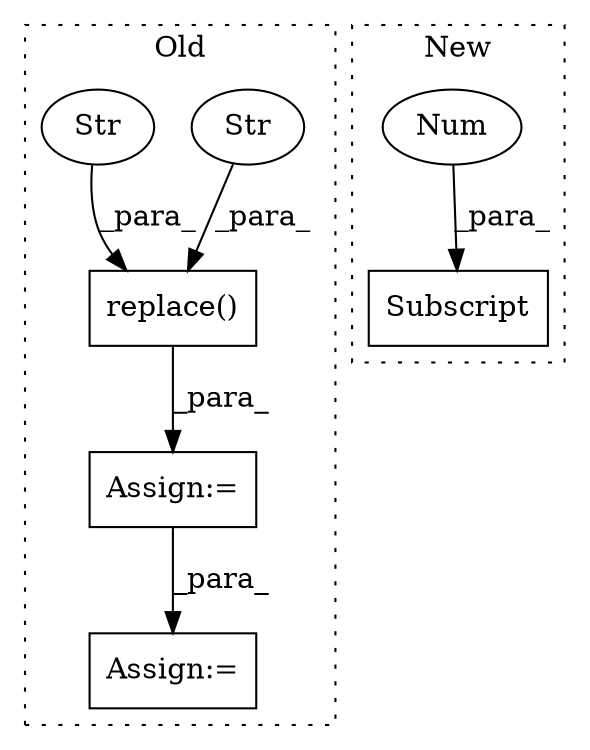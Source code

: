 digraph G {
subgraph cluster0 {
1 [label="replace()" a="75" s="820,843" l="16,1" shape="box"];
3 [label="Str" a="66" s="841" l="2" shape="ellipse"];
4 [label="Str" a="66" s="836" l="3" shape="ellipse"];
5 [label="Assign:=" a="68" s="866" l="3" shape="box"];
6 [label="Assign:=" a="68" s="817" l="3" shape="box"];
label = "Old";
style="dotted";
}
subgraph cluster1 {
2 [label="Subscript" a="63" s="1309,0" l="12,0" shape="box"];
7 [label="Num" a="76" s="1319" l="1" shape="ellipse"];
label = "New";
style="dotted";
}
1 -> 6 [label="_para_"];
3 -> 1 [label="_para_"];
4 -> 1 [label="_para_"];
6 -> 5 [label="_para_"];
7 -> 2 [label="_para_"];
}